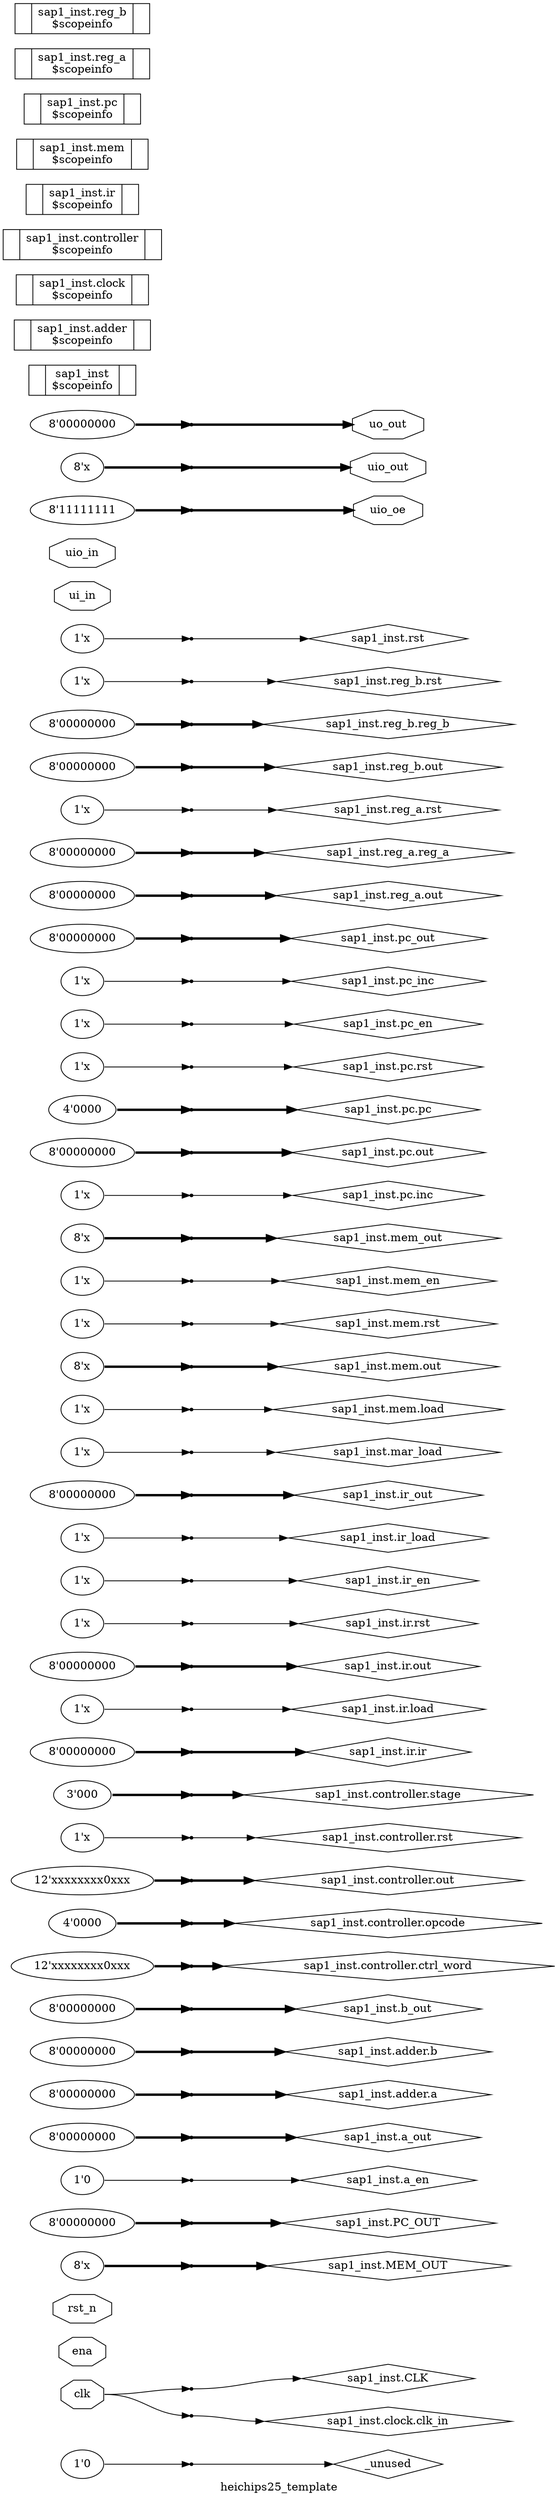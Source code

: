 digraph "heichips25_template" {
label="heichips25_template";
rankdir="LR";
remincross=true;
n1 [ shape=diamond, label="_unused", color="black", fontcolor="black"];
n2 [ shape=octagon, label="clk", color="black", fontcolor="black"];
n3 [ shape=octagon, label="ena", color="black", fontcolor="black"];
n4 [ shape=octagon, label="rst_n", color="black", fontcolor="black"];
n5 [ shape=diamond, label="sap1_inst.CLK", color="black", fontcolor="black"];
n6 [ shape=diamond, label="sap1_inst.MEM_OUT", color="black", fontcolor="black"];
n7 [ shape=diamond, label="sap1_inst.PC_OUT", color="black", fontcolor="black"];
n8 [ shape=diamond, label="sap1_inst.a_en", color="black", fontcolor="black"];
n9 [ shape=diamond, label="sap1_inst.a_out", color="black", fontcolor="black"];
n10 [ shape=diamond, label="sap1_inst.adder.a", color="black", fontcolor="black"];
n11 [ shape=diamond, label="sap1_inst.adder.b", color="black", fontcolor="black"];
n12 [ shape=diamond, label="sap1_inst.b_out", color="black", fontcolor="black"];
n13 [ shape=diamond, label="sap1_inst.clock.clk_in", color="black", fontcolor="black"];
n14 [ shape=diamond, label="sap1_inst.controller.ctrl_word", color="black", fontcolor="black"];
n15 [ shape=diamond, label="sap1_inst.controller.opcode", color="black", fontcolor="black"];
n16 [ shape=diamond, label="sap1_inst.controller.out", color="black", fontcolor="black"];
n17 [ shape=diamond, label="sap1_inst.controller.rst", color="black", fontcolor="black"];
n18 [ shape=diamond, label="sap1_inst.controller.stage", color="black", fontcolor="black"];
n19 [ shape=diamond, label="sap1_inst.ir.ir", color="black", fontcolor="black"];
n20 [ shape=diamond, label="sap1_inst.ir.load", color="black", fontcolor="black"];
n21 [ shape=diamond, label="sap1_inst.ir.out", color="black", fontcolor="black"];
n22 [ shape=diamond, label="sap1_inst.ir.rst", color="black", fontcolor="black"];
n23 [ shape=diamond, label="sap1_inst.ir_en", color="black", fontcolor="black"];
n24 [ shape=diamond, label="sap1_inst.ir_load", color="black", fontcolor="black"];
n25 [ shape=diamond, label="sap1_inst.ir_out", color="black", fontcolor="black"];
n26 [ shape=diamond, label="sap1_inst.mar_load", color="black", fontcolor="black"];
n27 [ shape=diamond, label="sap1_inst.mem.load", color="black", fontcolor="black"];
n28 [ shape=diamond, label="sap1_inst.mem.out", color="black", fontcolor="black"];
n29 [ shape=diamond, label="sap1_inst.mem.rst", color="black", fontcolor="black"];
n30 [ shape=diamond, label="sap1_inst.mem_en", color="black", fontcolor="black"];
n31 [ shape=diamond, label="sap1_inst.mem_out", color="black", fontcolor="black"];
n32 [ shape=diamond, label="sap1_inst.pc.inc", color="black", fontcolor="black"];
n33 [ shape=diamond, label="sap1_inst.pc.out", color="black", fontcolor="black"];
n34 [ shape=diamond, label="sap1_inst.pc.pc", color="black", fontcolor="black"];
n35 [ shape=diamond, label="sap1_inst.pc.rst", color="black", fontcolor="black"];
n36 [ shape=diamond, label="sap1_inst.pc_en", color="black", fontcolor="black"];
n37 [ shape=diamond, label="sap1_inst.pc_inc", color="black", fontcolor="black"];
n38 [ shape=diamond, label="sap1_inst.pc_out", color="black", fontcolor="black"];
n39 [ shape=diamond, label="sap1_inst.reg_a.out", color="black", fontcolor="black"];
n40 [ shape=diamond, label="sap1_inst.reg_a.reg_a", color="black", fontcolor="black"];
n41 [ shape=diamond, label="sap1_inst.reg_a.rst", color="black", fontcolor="black"];
n42 [ shape=diamond, label="sap1_inst.reg_b.out", color="black", fontcolor="black"];
n43 [ shape=diamond, label="sap1_inst.reg_b.reg_b", color="black", fontcolor="black"];
n44 [ shape=diamond, label="sap1_inst.reg_b.rst", color="black", fontcolor="black"];
n45 [ shape=diamond, label="sap1_inst.rst", color="black", fontcolor="black"];
n46 [ shape=octagon, label="ui_in", color="black", fontcolor="black"];
n47 [ shape=octagon, label="uio_in", color="black", fontcolor="black"];
n48 [ shape=octagon, label="uio_oe", color="black", fontcolor="black"];
n49 [ shape=octagon, label="uio_out", color="black", fontcolor="black"];
n50 [ shape=octagon, label="uo_out", color="black", fontcolor="black"];
c51 [ shape=record, label="{{}|sap1_inst\n$scopeinfo|{}}",  ];
c52 [ shape=record, label="{{}|sap1_inst.adder\n$scopeinfo|{}}",  ];
c53 [ shape=record, label="{{}|sap1_inst.clock\n$scopeinfo|{}}",  ];
c54 [ shape=record, label="{{}|sap1_inst.controller\n$scopeinfo|{}}",  ];
c55 [ shape=record, label="{{}|sap1_inst.ir\n$scopeinfo|{}}",  ];
c56 [ shape=record, label="{{}|sap1_inst.mem\n$scopeinfo|{}}",  ];
c57 [ shape=record, label="{{}|sap1_inst.pc\n$scopeinfo|{}}",  ];
c58 [ shape=record, label="{{}|sap1_inst.reg_a\n$scopeinfo|{}}",  ];
c59 [ shape=record, label="{{}|sap1_inst.reg_b\n$scopeinfo|{}}",  ];
v0 [ label="1'0" ];
x1 [shape=point, ];
x2 [shape=point, ];
v3 [ label="8'x" ];
x4 [shape=point, ];
v5 [ label="8'00000000" ];
x6 [shape=point, ];
v7 [ label="1'0" ];
x8 [shape=point, ];
v9 [ label="8'00000000" ];
x10 [shape=point, ];
v11 [ label="8'00000000" ];
x12 [shape=point, ];
v13 [ label="8'00000000" ];
x14 [shape=point, ];
v15 [ label="8'00000000" ];
x16 [shape=point, ];
x17 [shape=point, ];
v18 [ label="12'xxxxxxxx0xxx" ];
x19 [shape=point, ];
v20 [ label="4'0000" ];
x21 [shape=point, ];
v22 [ label="12'xxxxxxxx0xxx" ];
x23 [shape=point, ];
v24 [ label="1'x" ];
x25 [shape=point, ];
v26 [ label="3'000" ];
x27 [shape=point, ];
v28 [ label="8'00000000" ];
x29 [shape=point, ];
v30 [ label="1'x" ];
x31 [shape=point, ];
v32 [ label="8'00000000" ];
x33 [shape=point, ];
v34 [ label="1'x" ];
x35 [shape=point, ];
v36 [ label="1'x" ];
x37 [shape=point, ];
v38 [ label="1'x" ];
x39 [shape=point, ];
v40 [ label="8'00000000" ];
x41 [shape=point, ];
v42 [ label="1'x" ];
x43 [shape=point, ];
v44 [ label="1'x" ];
x45 [shape=point, ];
v46 [ label="8'x" ];
x47 [shape=point, ];
v48 [ label="1'x" ];
x49 [shape=point, ];
v50 [ label="1'x" ];
x51 [shape=point, ];
v52 [ label="8'x" ];
x53 [shape=point, ];
v54 [ label="1'x" ];
x55 [shape=point, ];
v56 [ label="8'00000000" ];
x57 [shape=point, ];
v58 [ label="4'0000" ];
x59 [shape=point, ];
v60 [ label="1'x" ];
x61 [shape=point, ];
v62 [ label="1'x" ];
x63 [shape=point, ];
v64 [ label="1'x" ];
x65 [shape=point, ];
v66 [ label="8'00000000" ];
x67 [shape=point, ];
v68 [ label="8'00000000" ];
x69 [shape=point, ];
v70 [ label="8'00000000" ];
x71 [shape=point, ];
v72 [ label="1'x" ];
x73 [shape=point, ];
v74 [ label="8'00000000" ];
x75 [shape=point, ];
v76 [ label="8'00000000" ];
x77 [shape=point, ];
v78 [ label="1'x" ];
x79 [shape=point, ];
v80 [ label="1'x" ];
x81 [shape=point, ];
v82 [ label="8'11111111" ];
x83 [shape=point, ];
v84 [ label="8'x" ];
x85 [shape=point, ];
v86 [ label="8'00000000" ];
x87 [shape=point, ];
x1:e -> n1:w [color="black", fontcolor="black", label=""];
x12:e -> n10:w [color="black", fontcolor="black", style="setlinewidth(3)", label=""];
x14:e -> n11:w [color="black", fontcolor="black", style="setlinewidth(3)", label=""];
x16:e -> n12:w [color="black", fontcolor="black", style="setlinewidth(3)", label=""];
x17:e -> n13:w [color="black", fontcolor="black", label=""];
x19:e -> n14:w [color="black", fontcolor="black", style="setlinewidth(3)", label=""];
x21:e -> n15:w [color="black", fontcolor="black", style="setlinewidth(3)", label=""];
x23:e -> n16:w [color="black", fontcolor="black", style="setlinewidth(3)", label=""];
x25:e -> n17:w [color="black", fontcolor="black", label=""];
x27:e -> n18:w [color="black", fontcolor="black", style="setlinewidth(3)", label=""];
x29:e -> n19:w [color="black", fontcolor="black", style="setlinewidth(3)", label=""];
n2:e -> x17:w [color="black", fontcolor="black", label=""];
n2:e -> x2:w [color="black", fontcolor="black", label=""];
x31:e -> n20:w [color="black", fontcolor="black", label=""];
x33:e -> n21:w [color="black", fontcolor="black", style="setlinewidth(3)", label=""];
x35:e -> n22:w [color="black", fontcolor="black", label=""];
x37:e -> n23:w [color="black", fontcolor="black", label=""];
x39:e -> n24:w [color="black", fontcolor="black", label=""];
x41:e -> n25:w [color="black", fontcolor="black", style="setlinewidth(3)", label=""];
x43:e -> n26:w [color="black", fontcolor="black", label=""];
x45:e -> n27:w [color="black", fontcolor="black", label=""];
x47:e -> n28:w [color="black", fontcolor="black", style="setlinewidth(3)", label=""];
x49:e -> n29:w [color="black", fontcolor="black", label=""];
x51:e -> n30:w [color="black", fontcolor="black", label=""];
x53:e -> n31:w [color="black", fontcolor="black", style="setlinewidth(3)", label=""];
x55:e -> n32:w [color="black", fontcolor="black", label=""];
x57:e -> n33:w [color="black", fontcolor="black", style="setlinewidth(3)", label=""];
x59:e -> n34:w [color="black", fontcolor="black", style="setlinewidth(3)", label=""];
x61:e -> n35:w [color="black", fontcolor="black", label=""];
x63:e -> n36:w [color="black", fontcolor="black", label=""];
x65:e -> n37:w [color="black", fontcolor="black", label=""];
x67:e -> n38:w [color="black", fontcolor="black", style="setlinewidth(3)", label=""];
x69:e -> n39:w [color="black", fontcolor="black", style="setlinewidth(3)", label=""];
x71:e -> n40:w [color="black", fontcolor="black", style="setlinewidth(3)", label=""];
x73:e -> n41:w [color="black", fontcolor="black", label=""];
x75:e -> n42:w [color="black", fontcolor="black", style="setlinewidth(3)", label=""];
x77:e -> n43:w [color="black", fontcolor="black", style="setlinewidth(3)", label=""];
x79:e -> n44:w [color="black", fontcolor="black", label=""];
x81:e -> n45:w [color="black", fontcolor="black", label=""];
x83:e -> n48:w [color="black", fontcolor="black", style="setlinewidth(3)", label=""];
x85:e -> n49:w [color="black", fontcolor="black", style="setlinewidth(3)", label=""];
x2:e -> n5:w [color="black", fontcolor="black", label=""];
x87:e -> n50:w [color="black", fontcolor="black", style="setlinewidth(3)", label=""];
x4:e -> n6:w [color="black", fontcolor="black", style="setlinewidth(3)", label=""];
x6:e -> n7:w [color="black", fontcolor="black", style="setlinewidth(3)", label=""];
x8:e -> n8:w [color="black", fontcolor="black", label=""];
x10:e -> n9:w [color="black", fontcolor="black", style="setlinewidth(3)", label=""];
v0:e -> x1:w [color="black", fontcolor="black", label=""];
v11:e -> x12:w [color="black", fontcolor="black", style="setlinewidth(3)", label=""];
v13:e -> x14:w [color="black", fontcolor="black", style="setlinewidth(3)", label=""];
v15:e -> x16:w [color="black", fontcolor="black", style="setlinewidth(3)", label=""];
v18:e -> x19:w [color="black", fontcolor="black", style="setlinewidth(3)", label=""];
v20:e -> x21:w [color="black", fontcolor="black", style="setlinewidth(3)", label=""];
v22:e -> x23:w [color="black", fontcolor="black", style="setlinewidth(3)", label=""];
v24:e -> x25:w [color="black", fontcolor="black", label=""];
v26:e -> x27:w [color="black", fontcolor="black", style="setlinewidth(3)", label=""];
v28:e -> x29:w [color="black", fontcolor="black", style="setlinewidth(3)", label=""];
v3:e -> x4:w [color="black", fontcolor="black", style="setlinewidth(3)", label=""];
v30:e -> x31:w [color="black", fontcolor="black", label=""];
v32:e -> x33:w [color="black", fontcolor="black", style="setlinewidth(3)", label=""];
v34:e -> x35:w [color="black", fontcolor="black", label=""];
v36:e -> x37:w [color="black", fontcolor="black", label=""];
v38:e -> x39:w [color="black", fontcolor="black", label=""];
v40:e -> x41:w [color="black", fontcolor="black", style="setlinewidth(3)", label=""];
v42:e -> x43:w [color="black", fontcolor="black", label=""];
v44:e -> x45:w [color="black", fontcolor="black", label=""];
v46:e -> x47:w [color="black", fontcolor="black", style="setlinewidth(3)", label=""];
v48:e -> x49:w [color="black", fontcolor="black", label=""];
v5:e -> x6:w [color="black", fontcolor="black", style="setlinewidth(3)", label=""];
v50:e -> x51:w [color="black", fontcolor="black", label=""];
v52:e -> x53:w [color="black", fontcolor="black", style="setlinewidth(3)", label=""];
v54:e -> x55:w [color="black", fontcolor="black", label=""];
v56:e -> x57:w [color="black", fontcolor="black", style="setlinewidth(3)", label=""];
v58:e -> x59:w [color="black", fontcolor="black", style="setlinewidth(3)", label=""];
v60:e -> x61:w [color="black", fontcolor="black", label=""];
v62:e -> x63:w [color="black", fontcolor="black", label=""];
v64:e -> x65:w [color="black", fontcolor="black", label=""];
v66:e -> x67:w [color="black", fontcolor="black", style="setlinewidth(3)", label=""];
v68:e -> x69:w [color="black", fontcolor="black", style="setlinewidth(3)", label=""];
v7:e -> x8:w [color="black", fontcolor="black", label=""];
v70:e -> x71:w [color="black", fontcolor="black", style="setlinewidth(3)", label=""];
v72:e -> x73:w [color="black", fontcolor="black", label=""];
v74:e -> x75:w [color="black", fontcolor="black", style="setlinewidth(3)", label=""];
v76:e -> x77:w [color="black", fontcolor="black", style="setlinewidth(3)", label=""];
v78:e -> x79:w [color="black", fontcolor="black", label=""];
v80:e -> x81:w [color="black", fontcolor="black", label=""];
v82:e -> x83:w [color="black", fontcolor="black", style="setlinewidth(3)", label=""];
v84:e -> x85:w [color="black", fontcolor="black", style="setlinewidth(3)", label=""];
v86:e -> x87:w [color="black", fontcolor="black", style="setlinewidth(3)", label=""];
v9:e -> x10:w [color="black", fontcolor="black", style="setlinewidth(3)", label=""];
}
